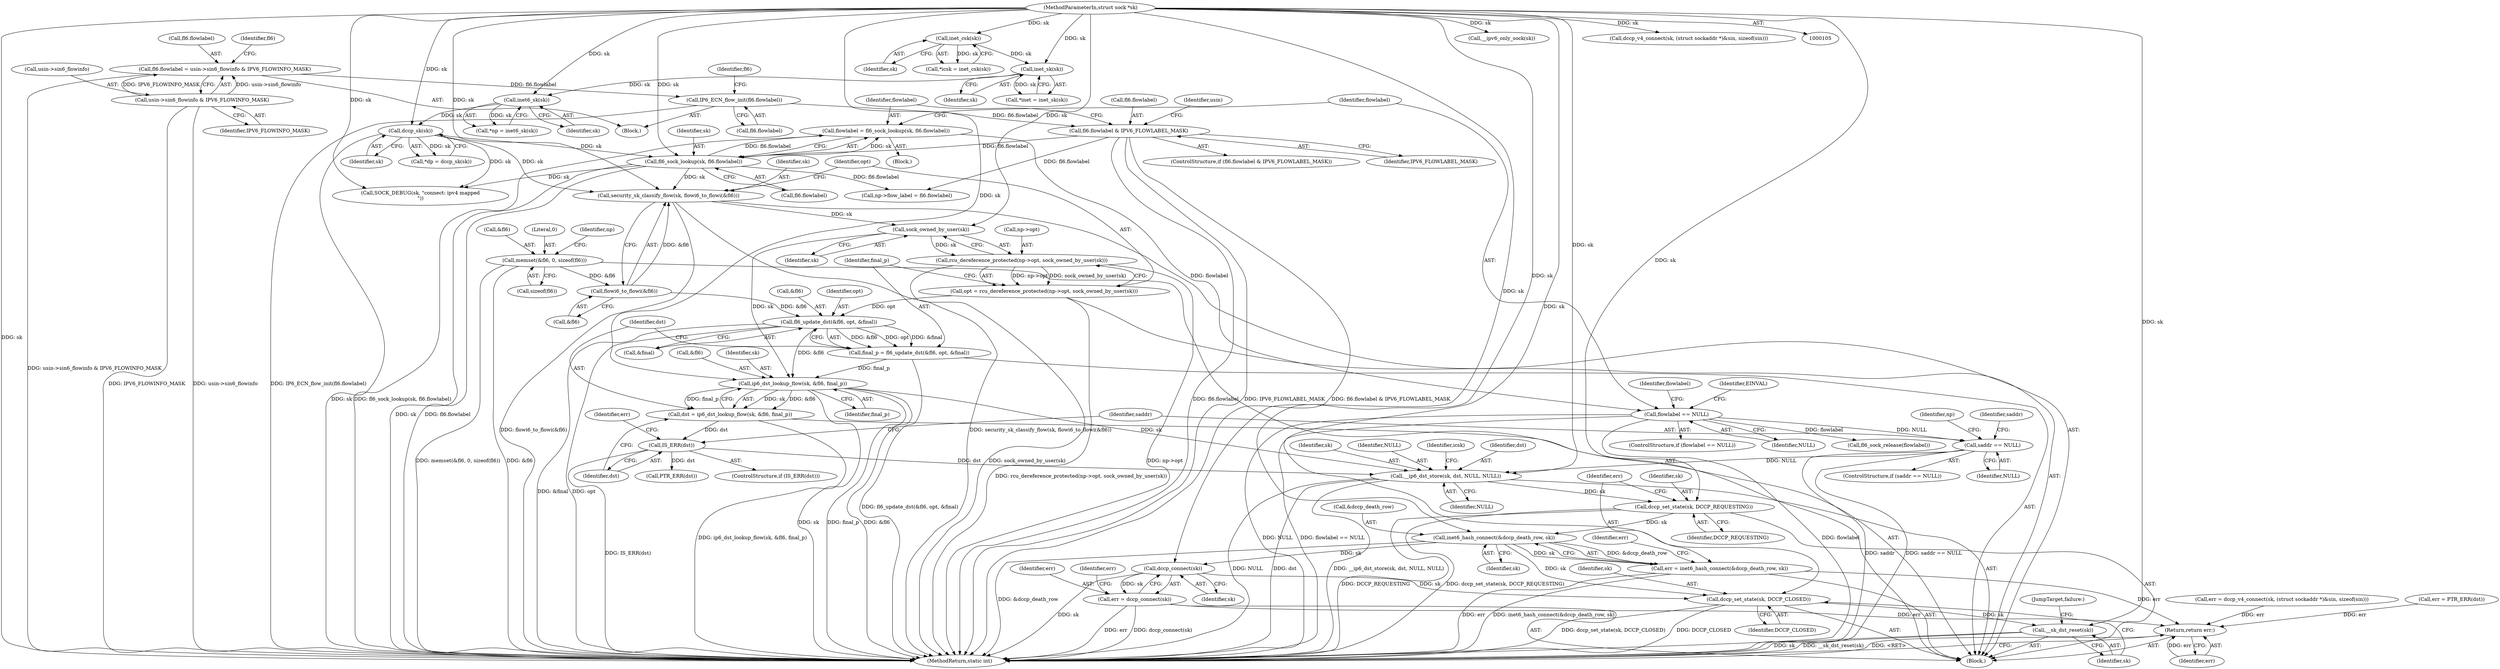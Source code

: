 digraph "0_linux_45f6fad84cc305103b28d73482b344d7f5b76f39@API" {
"1000557" [label="(Call,inet6_hash_connect(&dccp_death_row, sk))"];
"1000552" [label="(Call,dccp_set_state(sk, DCCP_REQUESTING))"];
"1000522" [label="(Call,__ip6_dst_store(sk, dst, NULL, NULL))"];
"1000480" [label="(Call,ip6_dst_lookup_flow(sk, &fl6, final_p))"];
"1000468" [label="(Call,sock_owned_by_user(sk))"];
"1000457" [label="(Call,security_sk_classify_flow(sk, flowi6_to_flowi(&fl6)))"];
"1000202" [label="(Call,fl6_sock_lookup(sk, fl6.flowlabel))"];
"1000134" [label="(Call,dccp_sk(sk))"];
"1000129" [label="(Call,inet6_sk(sk))"];
"1000124" [label="(Call,inet_sk(sk))"];
"1000119" [label="(Call,inet_csk(sk))"];
"1000106" [label="(MethodParameterIn,struct sock *sk)"];
"1000193" [label="(Call,fl6.flowlabel & IPV6_FLOWLABEL_MASK)"];
"1000188" [label="(Call,IP6_ECN_flow_init(fl6.flowlabel))"];
"1000179" [label="(Call,fl6.flowlabel = usin->sin6_flowinfo & IPV6_FLOWINFO_MASK)"];
"1000183" [label="(Call,usin->sin6_flowinfo & IPV6_FLOWINFO_MASK)"];
"1000459" [label="(Call,flowi6_to_flowi(&fl6))"];
"1000168" [label="(Call,memset(&fl6, 0, sizeof(fl6)))"];
"1000472" [label="(Call,fl6_update_dst(&fl6, opt, &final))"];
"1000462" [label="(Call,opt = rcu_dereference_protected(np->opt, sock_owned_by_user(sk)))"];
"1000464" [label="(Call,rcu_dereference_protected(np->opt, sock_owned_by_user(sk)))"];
"1000470" [label="(Call,final_p = fl6_update_dst(&fl6, opt, &final))"];
"1000486" [label="(Call,IS_ERR(dst))"];
"1000478" [label="(Call,dst = ip6_dst_lookup_flow(sk, &fl6, final_p))"];
"1000495" [label="(Call,saddr == NULL)"];
"1000208" [label="(Call,flowlabel == NULL)"];
"1000200" [label="(Call,flowlabel = fl6_sock_lookup(sk, fl6.flowlabel))"];
"1000555" [label="(Call,err = inet6_hash_connect(&dccp_death_row, sk))"];
"1000611" [label="(Return,return err;)"];
"1000587" [label="(Call,dccp_connect(sk))"];
"1000585" [label="(Call,err = dccp_connect(sk))"];
"1000595" [label="(Call,dccp_set_state(sk, DCCP_CLOSED))"];
"1000598" [label="(Call,__sk_dst_reset(sk))"];
"1000120" [label="(Identifier,sk)"];
"1000490" [label="(Identifier,err)"];
"1000171" [label="(Literal,0)"];
"1000193" [label="(Call,fl6.flowlabel & IPV6_FLOWLABEL_MASK)"];
"1000202" [label="(Call,fl6_sock_lookup(sk, fl6.flowlabel))"];
"1000588" [label="(Identifier,sk)"];
"1000491" [label="(Call,PTR_ERR(dst))"];
"1000129" [label="(Call,inet6_sk(sk))"];
"1000184" [label="(Call,usin->sin6_flowinfo)"];
"1000479" [label="(Identifier,dst)"];
"1000194" [label="(Call,fl6.flowlabel)"];
"1000210" [label="(Identifier,NULL)"];
"1000523" [label="(Identifier,sk)"];
"1000297" [label="(Call,np->flow_label = fl6.flowlabel)"];
"1000590" [label="(Identifier,err)"];
"1000188" [label="(Call,IP6_ECN_flow_init(fl6.flowlabel))"];
"1000200" [label="(Call,flowlabel = fl6_sock_lookup(sk, fl6.flowlabel))"];
"1000187" [label="(Identifier,IPV6_FLOWINFO_MASK)"];
"1000106" [label="(MethodParameterIn,struct sock *sk)"];
"1000183" [label="(Call,usin->sin6_flowinfo & IPV6_FLOWINFO_MASK)"];
"1000611" [label="(Return,return err;)"];
"1000486" [label="(Call,IS_ERR(dst))"];
"1000475" [label="(Identifier,opt)"];
"1000471" [label="(Identifier,final_p)"];
"1000172" [label="(Call,sizeof(fl6))"];
"1000215" [label="(Identifier,flowlabel)"];
"1000556" [label="(Identifier,err)"];
"1000203" [label="(Identifier,sk)"];
"1000117" [label="(Call,*icsk = inet_csk(sk))"];
"1000320" [label="(Call,__ipv6_only_sock(sk))"];
"1000168" [label="(Call,memset(&fl6, 0, sizeof(fl6)))"];
"1000600" [label="(JumpTarget,failure:)"];
"1000204" [label="(Call,fl6.flowlabel)"];
"1000361" [label="(Call,err = dccp_v4_connect(sk, (struct sockaddr *)&sin, sizeof(sin)))"];
"1000124" [label="(Call,inet_sk(sk))"];
"1000214" [label="(Call,fl6_sock_release(flowlabel))"];
"1000596" [label="(Identifier,sk)"];
"1000176" [label="(Identifier,np)"];
"1000478" [label="(Call,dst = ip6_dst_lookup_flow(sk, &fl6, final_p))"];
"1000198" [label="(Block,)"];
"1000213" [label="(Identifier,EINVAL)"];
"1000122" [label="(Call,*inet = inet_sk(sk))"];
"1000525" [label="(Identifier,NULL)"];
"1000555" [label="(Call,err = inet6_hash_connect(&dccp_death_row, sk))"];
"1000127" [label="(Call,*np = inet6_sk(sk))"];
"1000552" [label="(Call,dccp_set_state(sk, DCCP_REQUESTING))"];
"1000513" [label="(Identifier,np)"];
"1000178" [label="(Block,)"];
"1000597" [label="(Identifier,DCCP_CLOSED)"];
"1000529" [label="(Identifier,icsk)"];
"1000464" [label="(Call,rcu_dereference_protected(np->opt, sock_owned_by_user(sk)))"];
"1000485" [label="(ControlStructure,if (IS_ERR(dst)))"];
"1000526" [label="(Identifier,NULL)"];
"1000496" [label="(Identifier,saddr)"];
"1000522" [label="(Call,__ip6_dst_store(sk, dst, NULL, NULL))"];
"1000613" [label="(MethodReturn,static int)"];
"1000473" [label="(Call,&fl6)"];
"1000470" [label="(Call,final_p = fl6_update_dst(&fl6, opt, &final))"];
"1000134" [label="(Call,dccp_sk(sk))"];
"1000169" [label="(Call,&fl6)"];
"1000558" [label="(Call,&dccp_death_row)"];
"1000587" [label="(Call,dccp_connect(sk))"];
"1000489" [label="(Call,err = PTR_ERR(dst))"];
"1000109" [label="(Block,)"];
"1000554" [label="(Identifier,DCCP_REQUESTING)"];
"1000472" [label="(Call,fl6_update_dst(&fl6, opt, &final))"];
"1000458" [label="(Identifier,sk)"];
"1000316" [label="(Call,SOCK_DEBUG(sk, \"connect: ipv4 mapped\n\"))"];
"1000476" [label="(Call,&final)"];
"1000460" [label="(Call,&fl6)"];
"1000482" [label="(Call,&fl6)"];
"1000481" [label="(Identifier,sk)"];
"1000192" [label="(ControlStructure,if (fl6.flowlabel & IPV6_FLOWLABEL_MASK))"];
"1000195" [label="(Identifier,fl6)"];
"1000480" [label="(Call,ip6_dst_lookup_flow(sk, &fl6, final_p))"];
"1000595" [label="(Call,dccp_set_state(sk, DCCP_CLOSED))"];
"1000557" [label="(Call,inet6_hash_connect(&dccp_death_row, sk))"];
"1000553" [label="(Identifier,sk)"];
"1000497" [label="(Identifier,NULL)"];
"1000132" [label="(Call,*dp = dccp_sk(sk))"];
"1000363" [label="(Call,dccp_v4_connect(sk, (struct sockaddr *)&sin, sizeof(sin)))"];
"1000457" [label="(Call,security_sk_classify_flow(sk, flowi6_to_flowi(&fl6)))"];
"1000562" [label="(Identifier,err)"];
"1000586" [label="(Identifier,err)"];
"1000469" [label="(Identifier,sk)"];
"1000524" [label="(Identifier,dst)"];
"1000179" [label="(Call,fl6.flowlabel = usin->sin6_flowinfo & IPV6_FLOWINFO_MASK)"];
"1000612" [label="(Identifier,err)"];
"1000209" [label="(Identifier,flowlabel)"];
"1000459" [label="(Call,flowi6_to_flowi(&fl6))"];
"1000135" [label="(Identifier,sk)"];
"1000207" [label="(ControlStructure,if (flowlabel == NULL))"];
"1000130" [label="(Identifier,sk)"];
"1000465" [label="(Call,np->opt)"];
"1000201" [label="(Identifier,flowlabel)"];
"1000494" [label="(ControlStructure,if (saddr == NULL))"];
"1000500" [label="(Identifier,saddr)"];
"1000599" [label="(Identifier,sk)"];
"1000462" [label="(Call,opt = rcu_dereference_protected(np->opt, sock_owned_by_user(sk)))"];
"1000208" [label="(Call,flowlabel == NULL)"];
"1000197" [label="(Identifier,IPV6_FLOWLABEL_MASK)"];
"1000180" [label="(Call,fl6.flowlabel)"];
"1000189" [label="(Call,fl6.flowlabel)"];
"1000119" [label="(Call,inet_csk(sk))"];
"1000125" [label="(Identifier,sk)"];
"1000190" [label="(Identifier,fl6)"];
"1000463" [label="(Identifier,opt)"];
"1000560" [label="(Identifier,sk)"];
"1000484" [label="(Identifier,final_p)"];
"1000468" [label="(Call,sock_owned_by_user(sk))"];
"1000220" [label="(Identifier,usin)"];
"1000585" [label="(Call,err = dccp_connect(sk))"];
"1000487" [label="(Identifier,dst)"];
"1000598" [label="(Call,__sk_dst_reset(sk))"];
"1000495" [label="(Call,saddr == NULL)"];
"1000557" -> "1000555"  [label="AST: "];
"1000557" -> "1000560"  [label="CFG: "];
"1000558" -> "1000557"  [label="AST: "];
"1000560" -> "1000557"  [label="AST: "];
"1000555" -> "1000557"  [label="CFG: "];
"1000557" -> "1000613"  [label="DDG: &dccp_death_row"];
"1000557" -> "1000555"  [label="DDG: &dccp_death_row"];
"1000557" -> "1000555"  [label="DDG: sk"];
"1000552" -> "1000557"  [label="DDG: sk"];
"1000106" -> "1000557"  [label="DDG: sk"];
"1000557" -> "1000587"  [label="DDG: sk"];
"1000557" -> "1000595"  [label="DDG: sk"];
"1000552" -> "1000109"  [label="AST: "];
"1000552" -> "1000554"  [label="CFG: "];
"1000553" -> "1000552"  [label="AST: "];
"1000554" -> "1000552"  [label="AST: "];
"1000556" -> "1000552"  [label="CFG: "];
"1000552" -> "1000613"  [label="DDG: DCCP_REQUESTING"];
"1000552" -> "1000613"  [label="DDG: dccp_set_state(sk, DCCP_REQUESTING)"];
"1000522" -> "1000552"  [label="DDG: sk"];
"1000106" -> "1000552"  [label="DDG: sk"];
"1000522" -> "1000109"  [label="AST: "];
"1000522" -> "1000526"  [label="CFG: "];
"1000523" -> "1000522"  [label="AST: "];
"1000524" -> "1000522"  [label="AST: "];
"1000525" -> "1000522"  [label="AST: "];
"1000526" -> "1000522"  [label="AST: "];
"1000529" -> "1000522"  [label="CFG: "];
"1000522" -> "1000613"  [label="DDG: NULL"];
"1000522" -> "1000613"  [label="DDG: dst"];
"1000522" -> "1000613"  [label="DDG: __ip6_dst_store(sk, dst, NULL, NULL)"];
"1000480" -> "1000522"  [label="DDG: sk"];
"1000106" -> "1000522"  [label="DDG: sk"];
"1000486" -> "1000522"  [label="DDG: dst"];
"1000495" -> "1000522"  [label="DDG: NULL"];
"1000480" -> "1000478"  [label="AST: "];
"1000480" -> "1000484"  [label="CFG: "];
"1000481" -> "1000480"  [label="AST: "];
"1000482" -> "1000480"  [label="AST: "];
"1000484" -> "1000480"  [label="AST: "];
"1000478" -> "1000480"  [label="CFG: "];
"1000480" -> "1000613"  [label="DDG: sk"];
"1000480" -> "1000613"  [label="DDG: final_p"];
"1000480" -> "1000613"  [label="DDG: &fl6"];
"1000480" -> "1000478"  [label="DDG: sk"];
"1000480" -> "1000478"  [label="DDG: &fl6"];
"1000480" -> "1000478"  [label="DDG: final_p"];
"1000468" -> "1000480"  [label="DDG: sk"];
"1000106" -> "1000480"  [label="DDG: sk"];
"1000472" -> "1000480"  [label="DDG: &fl6"];
"1000470" -> "1000480"  [label="DDG: final_p"];
"1000468" -> "1000464"  [label="AST: "];
"1000468" -> "1000469"  [label="CFG: "];
"1000469" -> "1000468"  [label="AST: "];
"1000464" -> "1000468"  [label="CFG: "];
"1000468" -> "1000464"  [label="DDG: sk"];
"1000457" -> "1000468"  [label="DDG: sk"];
"1000106" -> "1000468"  [label="DDG: sk"];
"1000457" -> "1000109"  [label="AST: "];
"1000457" -> "1000459"  [label="CFG: "];
"1000458" -> "1000457"  [label="AST: "];
"1000459" -> "1000457"  [label="AST: "];
"1000463" -> "1000457"  [label="CFG: "];
"1000457" -> "1000613"  [label="DDG: flowi6_to_flowi(&fl6)"];
"1000457" -> "1000613"  [label="DDG: security_sk_classify_flow(sk, flowi6_to_flowi(&fl6))"];
"1000202" -> "1000457"  [label="DDG: sk"];
"1000134" -> "1000457"  [label="DDG: sk"];
"1000106" -> "1000457"  [label="DDG: sk"];
"1000459" -> "1000457"  [label="DDG: &fl6"];
"1000202" -> "1000200"  [label="AST: "];
"1000202" -> "1000204"  [label="CFG: "];
"1000203" -> "1000202"  [label="AST: "];
"1000204" -> "1000202"  [label="AST: "];
"1000200" -> "1000202"  [label="CFG: "];
"1000202" -> "1000613"  [label="DDG: sk"];
"1000202" -> "1000613"  [label="DDG: fl6.flowlabel"];
"1000202" -> "1000200"  [label="DDG: sk"];
"1000202" -> "1000200"  [label="DDG: fl6.flowlabel"];
"1000134" -> "1000202"  [label="DDG: sk"];
"1000106" -> "1000202"  [label="DDG: sk"];
"1000193" -> "1000202"  [label="DDG: fl6.flowlabel"];
"1000202" -> "1000297"  [label="DDG: fl6.flowlabel"];
"1000202" -> "1000316"  [label="DDG: sk"];
"1000134" -> "1000132"  [label="AST: "];
"1000134" -> "1000135"  [label="CFG: "];
"1000135" -> "1000134"  [label="AST: "];
"1000132" -> "1000134"  [label="CFG: "];
"1000134" -> "1000613"  [label="DDG: sk"];
"1000134" -> "1000132"  [label="DDG: sk"];
"1000129" -> "1000134"  [label="DDG: sk"];
"1000106" -> "1000134"  [label="DDG: sk"];
"1000134" -> "1000316"  [label="DDG: sk"];
"1000129" -> "1000127"  [label="AST: "];
"1000129" -> "1000130"  [label="CFG: "];
"1000130" -> "1000129"  [label="AST: "];
"1000127" -> "1000129"  [label="CFG: "];
"1000129" -> "1000127"  [label="DDG: sk"];
"1000124" -> "1000129"  [label="DDG: sk"];
"1000106" -> "1000129"  [label="DDG: sk"];
"1000124" -> "1000122"  [label="AST: "];
"1000124" -> "1000125"  [label="CFG: "];
"1000125" -> "1000124"  [label="AST: "];
"1000122" -> "1000124"  [label="CFG: "];
"1000124" -> "1000122"  [label="DDG: sk"];
"1000119" -> "1000124"  [label="DDG: sk"];
"1000106" -> "1000124"  [label="DDG: sk"];
"1000119" -> "1000117"  [label="AST: "];
"1000119" -> "1000120"  [label="CFG: "];
"1000120" -> "1000119"  [label="AST: "];
"1000117" -> "1000119"  [label="CFG: "];
"1000119" -> "1000117"  [label="DDG: sk"];
"1000106" -> "1000119"  [label="DDG: sk"];
"1000106" -> "1000105"  [label="AST: "];
"1000106" -> "1000613"  [label="DDG: sk"];
"1000106" -> "1000316"  [label="DDG: sk"];
"1000106" -> "1000320"  [label="DDG: sk"];
"1000106" -> "1000363"  [label="DDG: sk"];
"1000106" -> "1000587"  [label="DDG: sk"];
"1000106" -> "1000595"  [label="DDG: sk"];
"1000106" -> "1000598"  [label="DDG: sk"];
"1000193" -> "1000192"  [label="AST: "];
"1000193" -> "1000197"  [label="CFG: "];
"1000194" -> "1000193"  [label="AST: "];
"1000197" -> "1000193"  [label="AST: "];
"1000201" -> "1000193"  [label="CFG: "];
"1000220" -> "1000193"  [label="CFG: "];
"1000193" -> "1000613"  [label="DDG: fl6.flowlabel"];
"1000193" -> "1000613"  [label="DDG: IPV6_FLOWLABEL_MASK"];
"1000193" -> "1000613"  [label="DDG: fl6.flowlabel & IPV6_FLOWLABEL_MASK"];
"1000188" -> "1000193"  [label="DDG: fl6.flowlabel"];
"1000193" -> "1000297"  [label="DDG: fl6.flowlabel"];
"1000188" -> "1000178"  [label="AST: "];
"1000188" -> "1000189"  [label="CFG: "];
"1000189" -> "1000188"  [label="AST: "];
"1000195" -> "1000188"  [label="CFG: "];
"1000188" -> "1000613"  [label="DDG: IP6_ECN_flow_init(fl6.flowlabel)"];
"1000179" -> "1000188"  [label="DDG: fl6.flowlabel"];
"1000179" -> "1000178"  [label="AST: "];
"1000179" -> "1000183"  [label="CFG: "];
"1000180" -> "1000179"  [label="AST: "];
"1000183" -> "1000179"  [label="AST: "];
"1000190" -> "1000179"  [label="CFG: "];
"1000179" -> "1000613"  [label="DDG: usin->sin6_flowinfo & IPV6_FLOWINFO_MASK"];
"1000183" -> "1000179"  [label="DDG: usin->sin6_flowinfo"];
"1000183" -> "1000179"  [label="DDG: IPV6_FLOWINFO_MASK"];
"1000183" -> "1000187"  [label="CFG: "];
"1000184" -> "1000183"  [label="AST: "];
"1000187" -> "1000183"  [label="AST: "];
"1000183" -> "1000613"  [label="DDG: IPV6_FLOWINFO_MASK"];
"1000183" -> "1000613"  [label="DDG: usin->sin6_flowinfo"];
"1000459" -> "1000460"  [label="CFG: "];
"1000460" -> "1000459"  [label="AST: "];
"1000168" -> "1000459"  [label="DDG: &fl6"];
"1000459" -> "1000472"  [label="DDG: &fl6"];
"1000168" -> "1000109"  [label="AST: "];
"1000168" -> "1000172"  [label="CFG: "];
"1000169" -> "1000168"  [label="AST: "];
"1000171" -> "1000168"  [label="AST: "];
"1000172" -> "1000168"  [label="AST: "];
"1000176" -> "1000168"  [label="CFG: "];
"1000168" -> "1000613"  [label="DDG: memset(&fl6, 0, sizeof(fl6))"];
"1000168" -> "1000613"  [label="DDG: &fl6"];
"1000472" -> "1000470"  [label="AST: "];
"1000472" -> "1000476"  [label="CFG: "];
"1000473" -> "1000472"  [label="AST: "];
"1000475" -> "1000472"  [label="AST: "];
"1000476" -> "1000472"  [label="AST: "];
"1000470" -> "1000472"  [label="CFG: "];
"1000472" -> "1000613"  [label="DDG: &final"];
"1000472" -> "1000613"  [label="DDG: opt"];
"1000472" -> "1000470"  [label="DDG: &fl6"];
"1000472" -> "1000470"  [label="DDG: opt"];
"1000472" -> "1000470"  [label="DDG: &final"];
"1000462" -> "1000472"  [label="DDG: opt"];
"1000462" -> "1000109"  [label="AST: "];
"1000462" -> "1000464"  [label="CFG: "];
"1000463" -> "1000462"  [label="AST: "];
"1000464" -> "1000462"  [label="AST: "];
"1000471" -> "1000462"  [label="CFG: "];
"1000462" -> "1000613"  [label="DDG: rcu_dereference_protected(np->opt, sock_owned_by_user(sk))"];
"1000464" -> "1000462"  [label="DDG: np->opt"];
"1000464" -> "1000462"  [label="DDG: sock_owned_by_user(sk)"];
"1000465" -> "1000464"  [label="AST: "];
"1000464" -> "1000613"  [label="DDG: np->opt"];
"1000464" -> "1000613"  [label="DDG: sock_owned_by_user(sk)"];
"1000470" -> "1000109"  [label="AST: "];
"1000471" -> "1000470"  [label="AST: "];
"1000479" -> "1000470"  [label="CFG: "];
"1000470" -> "1000613"  [label="DDG: fl6_update_dst(&fl6, opt, &final)"];
"1000486" -> "1000485"  [label="AST: "];
"1000486" -> "1000487"  [label="CFG: "];
"1000487" -> "1000486"  [label="AST: "];
"1000490" -> "1000486"  [label="CFG: "];
"1000496" -> "1000486"  [label="CFG: "];
"1000486" -> "1000613"  [label="DDG: IS_ERR(dst)"];
"1000478" -> "1000486"  [label="DDG: dst"];
"1000486" -> "1000491"  [label="DDG: dst"];
"1000478" -> "1000109"  [label="AST: "];
"1000479" -> "1000478"  [label="AST: "];
"1000487" -> "1000478"  [label="CFG: "];
"1000478" -> "1000613"  [label="DDG: ip6_dst_lookup_flow(sk, &fl6, final_p)"];
"1000495" -> "1000494"  [label="AST: "];
"1000495" -> "1000497"  [label="CFG: "];
"1000496" -> "1000495"  [label="AST: "];
"1000497" -> "1000495"  [label="AST: "];
"1000500" -> "1000495"  [label="CFG: "];
"1000513" -> "1000495"  [label="CFG: "];
"1000495" -> "1000613"  [label="DDG: saddr"];
"1000495" -> "1000613"  [label="DDG: saddr == NULL"];
"1000208" -> "1000495"  [label="DDG: NULL"];
"1000208" -> "1000207"  [label="AST: "];
"1000208" -> "1000210"  [label="CFG: "];
"1000209" -> "1000208"  [label="AST: "];
"1000210" -> "1000208"  [label="AST: "];
"1000213" -> "1000208"  [label="CFG: "];
"1000215" -> "1000208"  [label="CFG: "];
"1000208" -> "1000613"  [label="DDG: flowlabel"];
"1000208" -> "1000613"  [label="DDG: NULL"];
"1000208" -> "1000613"  [label="DDG: flowlabel == NULL"];
"1000200" -> "1000208"  [label="DDG: flowlabel"];
"1000208" -> "1000214"  [label="DDG: flowlabel"];
"1000200" -> "1000198"  [label="AST: "];
"1000201" -> "1000200"  [label="AST: "];
"1000209" -> "1000200"  [label="CFG: "];
"1000200" -> "1000613"  [label="DDG: fl6_sock_lookup(sk, fl6.flowlabel)"];
"1000555" -> "1000109"  [label="AST: "];
"1000556" -> "1000555"  [label="AST: "];
"1000562" -> "1000555"  [label="CFG: "];
"1000555" -> "1000613"  [label="DDG: inet6_hash_connect(&dccp_death_row, sk)"];
"1000555" -> "1000613"  [label="DDG: err"];
"1000555" -> "1000611"  [label="DDG: err"];
"1000611" -> "1000109"  [label="AST: "];
"1000611" -> "1000612"  [label="CFG: "];
"1000612" -> "1000611"  [label="AST: "];
"1000613" -> "1000611"  [label="CFG: "];
"1000611" -> "1000613"  [label="DDG: <RET>"];
"1000612" -> "1000611"  [label="DDG: err"];
"1000489" -> "1000611"  [label="DDG: err"];
"1000361" -> "1000611"  [label="DDG: err"];
"1000585" -> "1000611"  [label="DDG: err"];
"1000587" -> "1000585"  [label="AST: "];
"1000587" -> "1000588"  [label="CFG: "];
"1000588" -> "1000587"  [label="AST: "];
"1000585" -> "1000587"  [label="CFG: "];
"1000587" -> "1000613"  [label="DDG: sk"];
"1000587" -> "1000585"  [label="DDG: sk"];
"1000587" -> "1000595"  [label="DDG: sk"];
"1000585" -> "1000109"  [label="AST: "];
"1000586" -> "1000585"  [label="AST: "];
"1000590" -> "1000585"  [label="CFG: "];
"1000585" -> "1000613"  [label="DDG: err"];
"1000585" -> "1000613"  [label="DDG: dccp_connect(sk)"];
"1000595" -> "1000109"  [label="AST: "];
"1000595" -> "1000597"  [label="CFG: "];
"1000596" -> "1000595"  [label="AST: "];
"1000597" -> "1000595"  [label="AST: "];
"1000599" -> "1000595"  [label="CFG: "];
"1000595" -> "1000613"  [label="DDG: dccp_set_state(sk, DCCP_CLOSED)"];
"1000595" -> "1000613"  [label="DDG: DCCP_CLOSED"];
"1000595" -> "1000598"  [label="DDG: sk"];
"1000598" -> "1000109"  [label="AST: "];
"1000598" -> "1000599"  [label="CFG: "];
"1000599" -> "1000598"  [label="AST: "];
"1000600" -> "1000598"  [label="CFG: "];
"1000598" -> "1000613"  [label="DDG: sk"];
"1000598" -> "1000613"  [label="DDG: __sk_dst_reset(sk)"];
}

